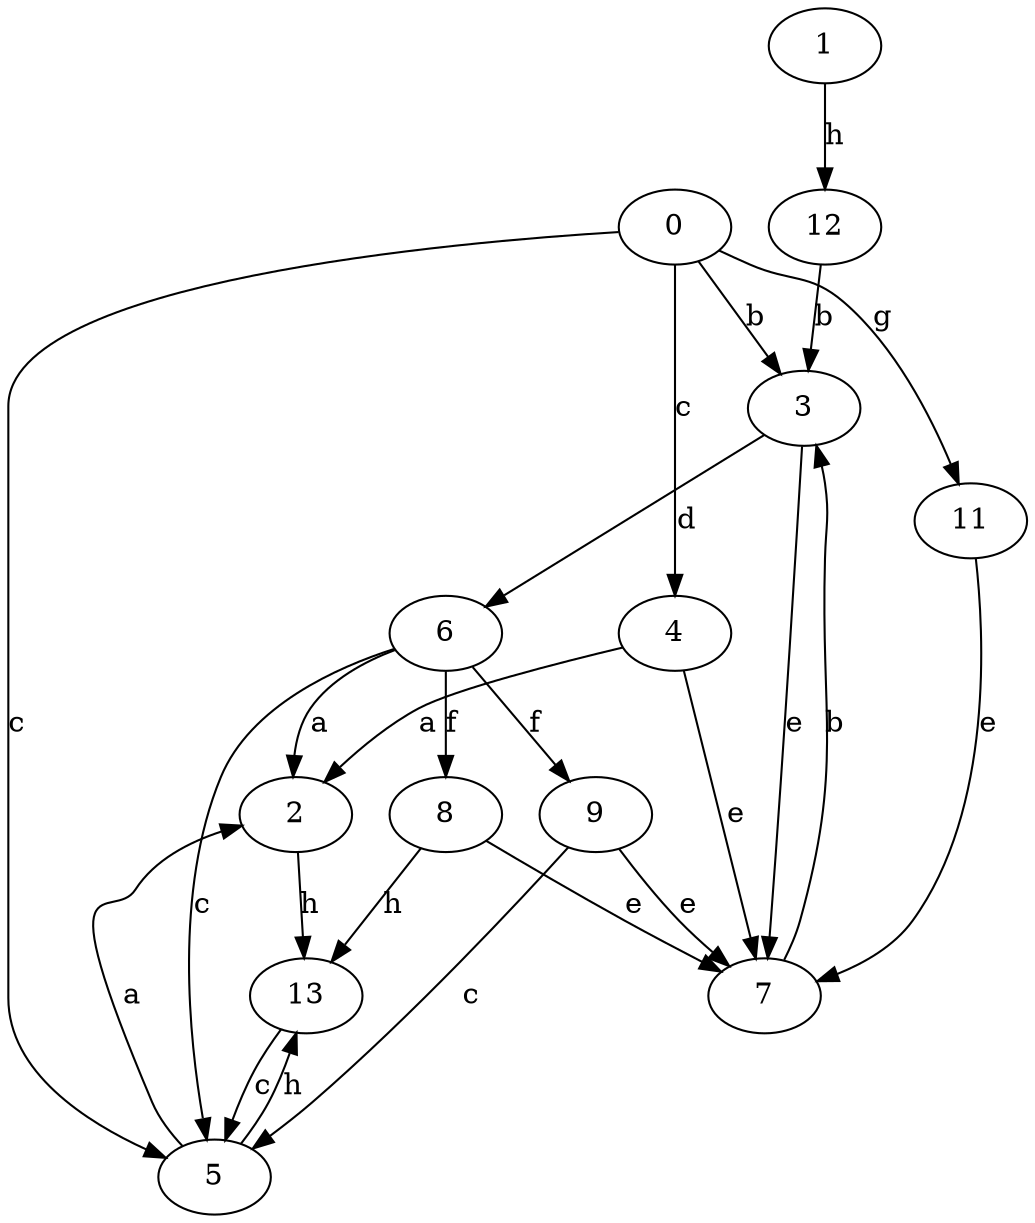 strict digraph  {
1;
2;
0;
3;
4;
5;
6;
7;
8;
9;
11;
12;
13;
1 -> 12  [label=h];
2 -> 13  [label=h];
0 -> 3  [label=b];
0 -> 4  [label=c];
0 -> 5  [label=c];
0 -> 11  [label=g];
3 -> 6  [label=d];
3 -> 7  [label=e];
4 -> 2  [label=a];
4 -> 7  [label=e];
5 -> 2  [label=a];
5 -> 13  [label=h];
6 -> 2  [label=a];
6 -> 5  [label=c];
6 -> 8  [label=f];
6 -> 9  [label=f];
7 -> 3  [label=b];
8 -> 7  [label=e];
8 -> 13  [label=h];
9 -> 5  [label=c];
9 -> 7  [label=e];
11 -> 7  [label=e];
12 -> 3  [label=b];
13 -> 5  [label=c];
}
